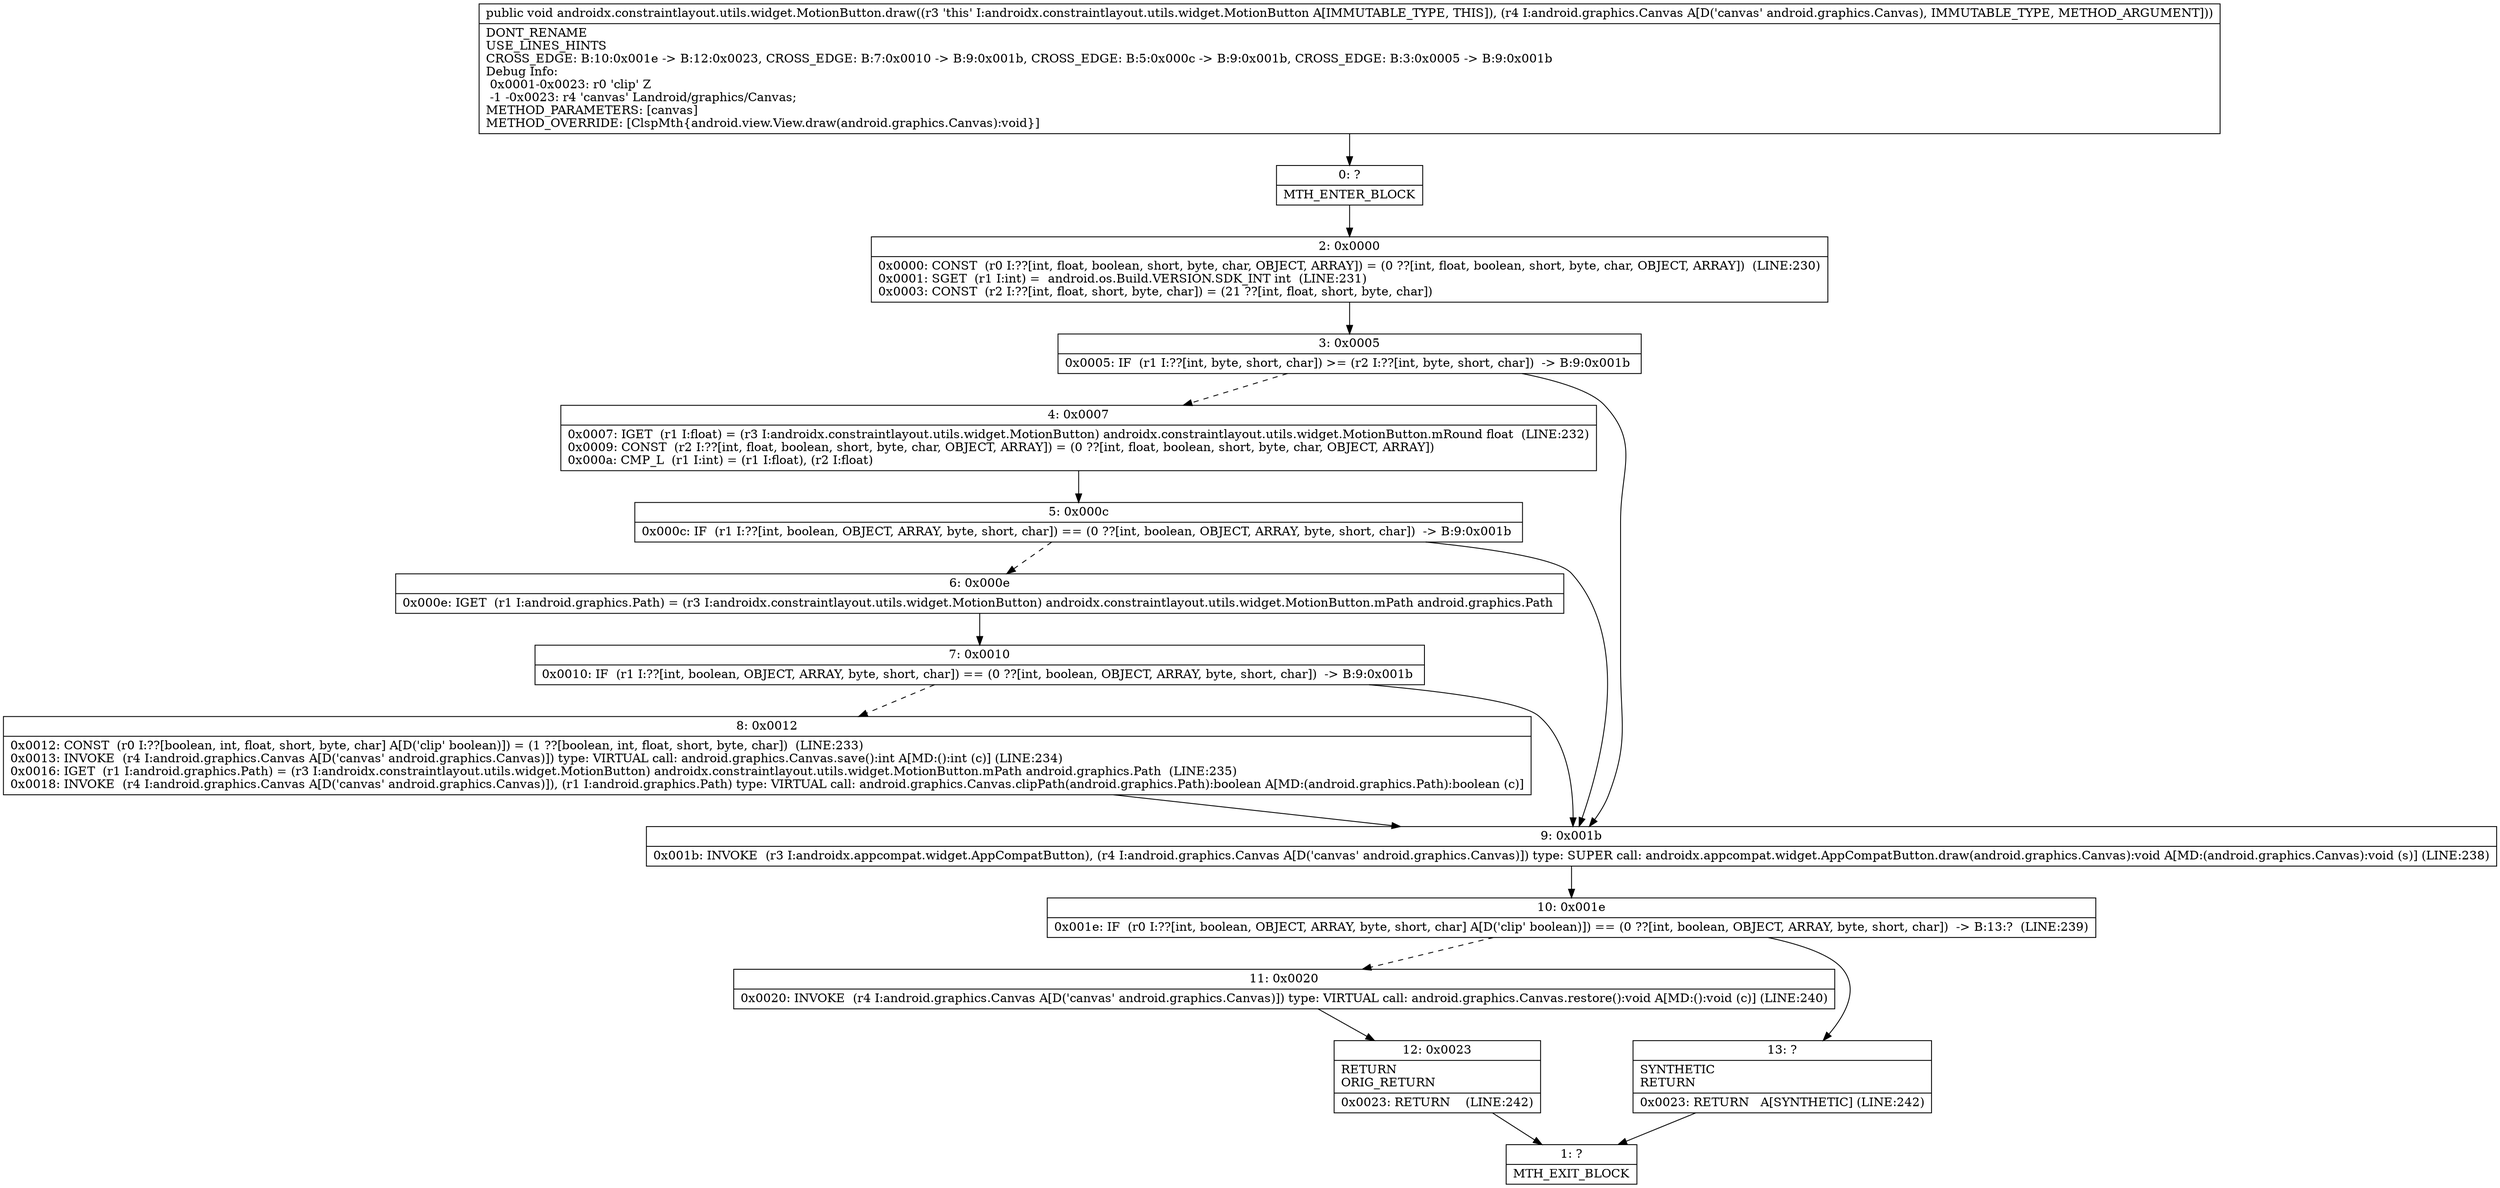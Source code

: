 digraph "CFG forandroidx.constraintlayout.utils.widget.MotionButton.draw(Landroid\/graphics\/Canvas;)V" {
Node_0 [shape=record,label="{0\:\ ?|MTH_ENTER_BLOCK\l}"];
Node_2 [shape=record,label="{2\:\ 0x0000|0x0000: CONST  (r0 I:??[int, float, boolean, short, byte, char, OBJECT, ARRAY]) = (0 ??[int, float, boolean, short, byte, char, OBJECT, ARRAY])  (LINE:230)\l0x0001: SGET  (r1 I:int) =  android.os.Build.VERSION.SDK_INT int  (LINE:231)\l0x0003: CONST  (r2 I:??[int, float, short, byte, char]) = (21 ??[int, float, short, byte, char]) \l}"];
Node_3 [shape=record,label="{3\:\ 0x0005|0x0005: IF  (r1 I:??[int, byte, short, char]) \>= (r2 I:??[int, byte, short, char])  \-\> B:9:0x001b \l}"];
Node_4 [shape=record,label="{4\:\ 0x0007|0x0007: IGET  (r1 I:float) = (r3 I:androidx.constraintlayout.utils.widget.MotionButton) androidx.constraintlayout.utils.widget.MotionButton.mRound float  (LINE:232)\l0x0009: CONST  (r2 I:??[int, float, boolean, short, byte, char, OBJECT, ARRAY]) = (0 ??[int, float, boolean, short, byte, char, OBJECT, ARRAY]) \l0x000a: CMP_L  (r1 I:int) = (r1 I:float), (r2 I:float) \l}"];
Node_5 [shape=record,label="{5\:\ 0x000c|0x000c: IF  (r1 I:??[int, boolean, OBJECT, ARRAY, byte, short, char]) == (0 ??[int, boolean, OBJECT, ARRAY, byte, short, char])  \-\> B:9:0x001b \l}"];
Node_6 [shape=record,label="{6\:\ 0x000e|0x000e: IGET  (r1 I:android.graphics.Path) = (r3 I:androidx.constraintlayout.utils.widget.MotionButton) androidx.constraintlayout.utils.widget.MotionButton.mPath android.graphics.Path \l}"];
Node_7 [shape=record,label="{7\:\ 0x0010|0x0010: IF  (r1 I:??[int, boolean, OBJECT, ARRAY, byte, short, char]) == (0 ??[int, boolean, OBJECT, ARRAY, byte, short, char])  \-\> B:9:0x001b \l}"];
Node_8 [shape=record,label="{8\:\ 0x0012|0x0012: CONST  (r0 I:??[boolean, int, float, short, byte, char] A[D('clip' boolean)]) = (1 ??[boolean, int, float, short, byte, char])  (LINE:233)\l0x0013: INVOKE  (r4 I:android.graphics.Canvas A[D('canvas' android.graphics.Canvas)]) type: VIRTUAL call: android.graphics.Canvas.save():int A[MD:():int (c)] (LINE:234)\l0x0016: IGET  (r1 I:android.graphics.Path) = (r3 I:androidx.constraintlayout.utils.widget.MotionButton) androidx.constraintlayout.utils.widget.MotionButton.mPath android.graphics.Path  (LINE:235)\l0x0018: INVOKE  (r4 I:android.graphics.Canvas A[D('canvas' android.graphics.Canvas)]), (r1 I:android.graphics.Path) type: VIRTUAL call: android.graphics.Canvas.clipPath(android.graphics.Path):boolean A[MD:(android.graphics.Path):boolean (c)]\l}"];
Node_9 [shape=record,label="{9\:\ 0x001b|0x001b: INVOKE  (r3 I:androidx.appcompat.widget.AppCompatButton), (r4 I:android.graphics.Canvas A[D('canvas' android.graphics.Canvas)]) type: SUPER call: androidx.appcompat.widget.AppCompatButton.draw(android.graphics.Canvas):void A[MD:(android.graphics.Canvas):void (s)] (LINE:238)\l}"];
Node_10 [shape=record,label="{10\:\ 0x001e|0x001e: IF  (r0 I:??[int, boolean, OBJECT, ARRAY, byte, short, char] A[D('clip' boolean)]) == (0 ??[int, boolean, OBJECT, ARRAY, byte, short, char])  \-\> B:13:?  (LINE:239)\l}"];
Node_11 [shape=record,label="{11\:\ 0x0020|0x0020: INVOKE  (r4 I:android.graphics.Canvas A[D('canvas' android.graphics.Canvas)]) type: VIRTUAL call: android.graphics.Canvas.restore():void A[MD:():void (c)] (LINE:240)\l}"];
Node_12 [shape=record,label="{12\:\ 0x0023|RETURN\lORIG_RETURN\l|0x0023: RETURN    (LINE:242)\l}"];
Node_1 [shape=record,label="{1\:\ ?|MTH_EXIT_BLOCK\l}"];
Node_13 [shape=record,label="{13\:\ ?|SYNTHETIC\lRETURN\l|0x0023: RETURN   A[SYNTHETIC] (LINE:242)\l}"];
MethodNode[shape=record,label="{public void androidx.constraintlayout.utils.widget.MotionButton.draw((r3 'this' I:androidx.constraintlayout.utils.widget.MotionButton A[IMMUTABLE_TYPE, THIS]), (r4 I:android.graphics.Canvas A[D('canvas' android.graphics.Canvas), IMMUTABLE_TYPE, METHOD_ARGUMENT]))  | DONT_RENAME\lUSE_LINES_HINTS\lCROSS_EDGE: B:10:0x001e \-\> B:12:0x0023, CROSS_EDGE: B:7:0x0010 \-\> B:9:0x001b, CROSS_EDGE: B:5:0x000c \-\> B:9:0x001b, CROSS_EDGE: B:3:0x0005 \-\> B:9:0x001b\lDebug Info:\l  0x0001\-0x0023: r0 'clip' Z\l  \-1 \-0x0023: r4 'canvas' Landroid\/graphics\/Canvas;\lMETHOD_PARAMETERS: [canvas]\lMETHOD_OVERRIDE: [ClspMth\{android.view.View.draw(android.graphics.Canvas):void\}]\l}"];
MethodNode -> Node_0;Node_0 -> Node_2;
Node_2 -> Node_3;
Node_3 -> Node_4[style=dashed];
Node_3 -> Node_9;
Node_4 -> Node_5;
Node_5 -> Node_6[style=dashed];
Node_5 -> Node_9;
Node_6 -> Node_7;
Node_7 -> Node_8[style=dashed];
Node_7 -> Node_9;
Node_8 -> Node_9;
Node_9 -> Node_10;
Node_10 -> Node_11[style=dashed];
Node_10 -> Node_13;
Node_11 -> Node_12;
Node_12 -> Node_1;
Node_13 -> Node_1;
}

